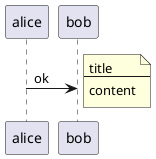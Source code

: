 {
  "sha1": "n8o31y4xar7lw2mcbb7c545yqbvdmf9",
  "insertion": {
    "when": "2024-08-28T16:43:33.561Z",
    "url": "https://github.com/plantuml/plantuml/issues/1871",
    "user": "plantuml@gmail.com"
  }
}
@startuml

alice->bob:ok
note right
    title
    ----
    content
end note


@enduml

